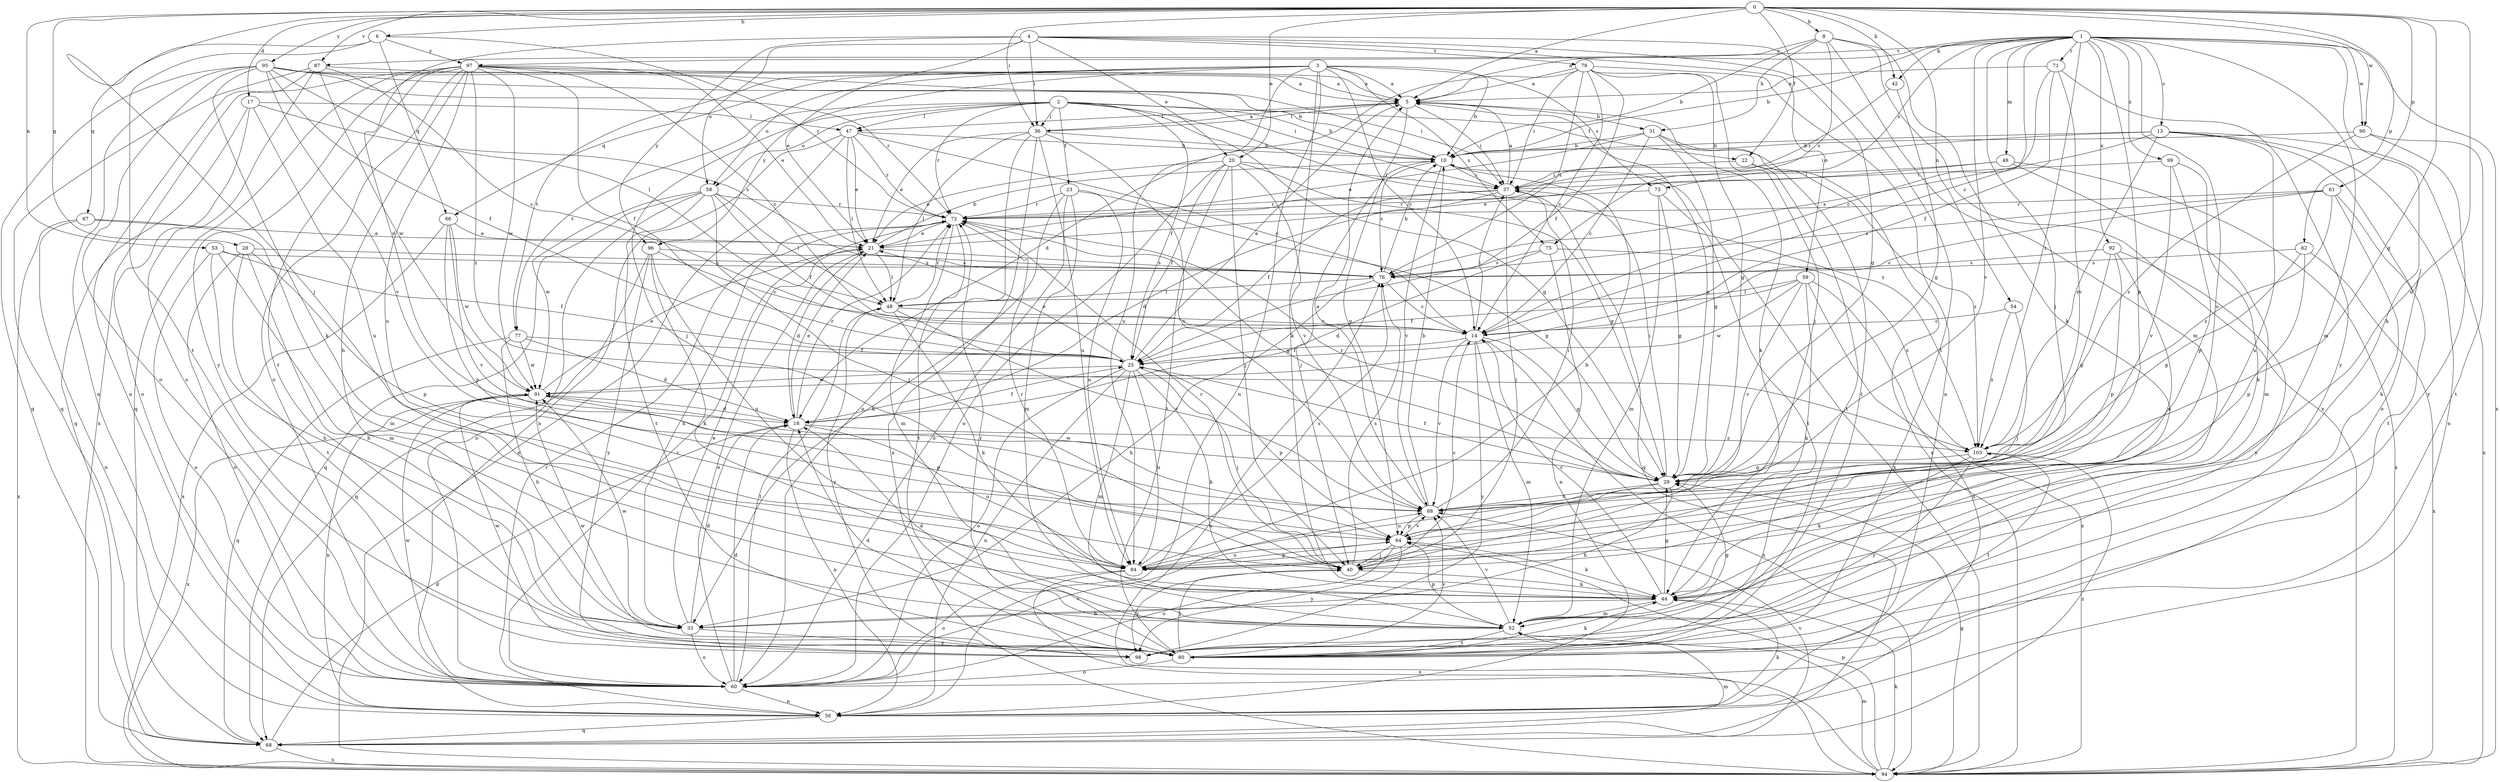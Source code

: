 strict digraph  {
0;
1;
2;
3;
4;
5;
6;
8;
10;
13;
14;
17;
18;
20;
21;
22;
23;
25;
28;
29;
31;
33;
36;
37;
40;
42;
44;
47;
48;
49;
52;
53;
54;
56;
58;
59;
60;
61;
62;
64;
66;
67;
68;
71;
72;
73;
75;
76;
77;
79;
80;
84;
87;
88;
90;
91;
92;
94;
95;
96;
97;
98;
99;
103;
0 -> 5  [label=a];
0 -> 6  [label=b];
0 -> 8  [label=b];
0 -> 17  [label=d];
0 -> 20  [label=e];
0 -> 22  [label=f];
0 -> 28  [label=g];
0 -> 29  [label=g];
0 -> 36  [label=i];
0 -> 40  [label=j];
0 -> 42  [label=k];
0 -> 53  [label=n];
0 -> 54  [label=n];
0 -> 61  [label=p];
0 -> 62  [label=p];
0 -> 84  [label=u];
0 -> 87  [label=v];
0 -> 90  [label=w];
0 -> 95  [label=y];
1 -> 5  [label=a];
1 -> 10  [label=b];
1 -> 13  [label=c];
1 -> 14  [label=c];
1 -> 40  [label=j];
1 -> 42  [label=k];
1 -> 44  [label=k];
1 -> 49  [label=m];
1 -> 52  [label=m];
1 -> 64  [label=p];
1 -> 71  [label=r];
1 -> 73  [label=s];
1 -> 84  [label=u];
1 -> 87  [label=v];
1 -> 88  [label=v];
1 -> 90  [label=w];
1 -> 92  [label=x];
1 -> 94  [label=x];
1 -> 99  [label=z];
1 -> 103  [label=z];
2 -> 10  [label=b];
2 -> 22  [label=f];
2 -> 23  [label=f];
2 -> 25  [label=f];
2 -> 29  [label=g];
2 -> 36  [label=i];
2 -> 40  [label=j];
2 -> 47  [label=l];
2 -> 58  [label=o];
2 -> 72  [label=r];
2 -> 77  [label=t];
2 -> 103  [label=z];
3 -> 5  [label=a];
3 -> 10  [label=b];
3 -> 14  [label=c];
3 -> 44  [label=k];
3 -> 56  [label=n];
3 -> 58  [label=o];
3 -> 66  [label=q];
3 -> 73  [label=s];
3 -> 75  [label=s];
3 -> 77  [label=t];
3 -> 84  [label=u];
3 -> 96  [label=y];
4 -> 18  [label=d];
4 -> 20  [label=e];
4 -> 21  [label=e];
4 -> 29  [label=g];
4 -> 36  [label=i];
4 -> 58  [label=o];
4 -> 59  [label=o];
4 -> 79  [label=t];
4 -> 80  [label=t];
4 -> 96  [label=y];
5 -> 31  [label=h];
5 -> 36  [label=i];
5 -> 37  [label=i];
5 -> 44  [label=k];
5 -> 47  [label=l];
5 -> 64  [label=p];
6 -> 66  [label=q];
6 -> 67  [label=q];
6 -> 72  [label=r];
6 -> 80  [label=t];
6 -> 97  [label=y];
8 -> 10  [label=b];
8 -> 31  [label=h];
8 -> 44  [label=k];
8 -> 52  [label=m];
8 -> 75  [label=s];
8 -> 94  [label=x];
8 -> 97  [label=y];
10 -> 37  [label=i];
10 -> 40  [label=j];
10 -> 76  [label=s];
10 -> 88  [label=v];
10 -> 94  [label=x];
13 -> 10  [label=b];
13 -> 37  [label=i];
13 -> 56  [label=n];
13 -> 60  [label=o];
13 -> 76  [label=s];
13 -> 84  [label=u];
13 -> 94  [label=x];
13 -> 103  [label=z];
14 -> 25  [label=f];
14 -> 29  [label=g];
14 -> 37  [label=i];
14 -> 52  [label=m];
14 -> 88  [label=v];
14 -> 94  [label=x];
14 -> 98  [label=y];
17 -> 47  [label=l];
17 -> 60  [label=o];
17 -> 68  [label=q];
17 -> 76  [label=s];
17 -> 84  [label=u];
18 -> 21  [label=e];
18 -> 25  [label=f];
18 -> 56  [label=n];
18 -> 72  [label=r];
18 -> 84  [label=u];
18 -> 103  [label=z];
20 -> 21  [label=e];
20 -> 25  [label=f];
20 -> 29  [label=g];
20 -> 37  [label=i];
20 -> 40  [label=j];
20 -> 60  [label=o];
20 -> 80  [label=t];
20 -> 88  [label=v];
21 -> 10  [label=b];
21 -> 18  [label=d];
21 -> 48  [label=l];
21 -> 76  [label=s];
22 -> 37  [label=i];
22 -> 80  [label=t];
22 -> 103  [label=z];
23 -> 29  [label=g];
23 -> 33  [label=h];
23 -> 52  [label=m];
23 -> 60  [label=o];
23 -> 72  [label=r];
23 -> 84  [label=u];
25 -> 5  [label=a];
25 -> 21  [label=e];
25 -> 40  [label=j];
25 -> 44  [label=k];
25 -> 52  [label=m];
25 -> 56  [label=n];
25 -> 60  [label=o];
25 -> 64  [label=p];
25 -> 84  [label=u];
25 -> 91  [label=w];
28 -> 33  [label=h];
28 -> 60  [label=o];
28 -> 64  [label=p];
28 -> 76  [label=s];
28 -> 80  [label=t];
29 -> 5  [label=a];
29 -> 25  [label=f];
29 -> 33  [label=h];
29 -> 37  [label=i];
29 -> 72  [label=r];
29 -> 84  [label=u];
29 -> 88  [label=v];
29 -> 91  [label=w];
31 -> 10  [label=b];
31 -> 14  [label=c];
31 -> 21  [label=e];
31 -> 29  [label=g];
31 -> 80  [label=t];
31 -> 94  [label=x];
33 -> 18  [label=d];
33 -> 21  [label=e];
33 -> 60  [label=o];
33 -> 91  [label=w];
33 -> 98  [label=y];
36 -> 5  [label=a];
36 -> 10  [label=b];
36 -> 21  [label=e];
36 -> 48  [label=l];
36 -> 60  [label=o];
36 -> 84  [label=u];
36 -> 88  [label=v];
36 -> 94  [label=x];
37 -> 5  [label=a];
37 -> 18  [label=d];
37 -> 25  [label=f];
37 -> 40  [label=j];
37 -> 68  [label=q];
37 -> 72  [label=r];
40 -> 14  [label=c];
40 -> 44  [label=k];
40 -> 72  [label=r];
40 -> 76  [label=s];
40 -> 98  [label=y];
42 -> 29  [label=g];
42 -> 72  [label=r];
44 -> 14  [label=c];
44 -> 29  [label=g];
44 -> 33  [label=h];
44 -> 52  [label=m];
47 -> 10  [label=b];
47 -> 14  [label=c];
47 -> 21  [label=e];
47 -> 48  [label=l];
47 -> 56  [label=n];
47 -> 72  [label=r];
47 -> 94  [label=x];
48 -> 14  [label=c];
48 -> 44  [label=k];
48 -> 72  [label=r];
48 -> 88  [label=v];
48 -> 98  [label=y];
49 -> 21  [label=e];
49 -> 37  [label=i];
49 -> 52  [label=m];
49 -> 94  [label=x];
52 -> 18  [label=d];
52 -> 29  [label=g];
52 -> 64  [label=p];
52 -> 80  [label=t];
52 -> 88  [label=v];
53 -> 25  [label=f];
53 -> 33  [label=h];
53 -> 52  [label=m];
53 -> 60  [label=o];
53 -> 76  [label=s];
54 -> 14  [label=c];
54 -> 40  [label=j];
54 -> 103  [label=z];
56 -> 44  [label=k];
56 -> 68  [label=q];
56 -> 72  [label=r];
58 -> 25  [label=f];
58 -> 40  [label=j];
58 -> 48  [label=l];
58 -> 60  [label=o];
58 -> 68  [label=q];
58 -> 72  [label=r];
58 -> 80  [label=t];
58 -> 91  [label=w];
59 -> 25  [label=f];
59 -> 44  [label=k];
59 -> 48  [label=l];
59 -> 56  [label=n];
59 -> 88  [label=v];
59 -> 91  [label=w];
59 -> 94  [label=x];
60 -> 18  [label=d];
60 -> 21  [label=e];
60 -> 48  [label=l];
60 -> 56  [label=n];
60 -> 72  [label=r];
60 -> 88  [label=v];
60 -> 91  [label=w];
61 -> 14  [label=c];
61 -> 44  [label=k];
61 -> 72  [label=r];
61 -> 76  [label=s];
61 -> 80  [label=t];
61 -> 103  [label=z];
62 -> 29  [label=g];
62 -> 64  [label=p];
62 -> 76  [label=s];
62 -> 94  [label=x];
64 -> 40  [label=j];
64 -> 44  [label=k];
64 -> 60  [label=o];
64 -> 84  [label=u];
64 -> 88  [label=v];
64 -> 98  [label=y];
66 -> 21  [label=e];
66 -> 64  [label=p];
66 -> 88  [label=v];
66 -> 91  [label=w];
66 -> 94  [label=x];
67 -> 21  [label=e];
67 -> 52  [label=m];
67 -> 56  [label=n];
67 -> 94  [label=x];
68 -> 18  [label=d];
68 -> 52  [label=m];
68 -> 88  [label=v];
68 -> 94  [label=x];
68 -> 103  [label=z];
71 -> 5  [label=a];
71 -> 14  [label=c];
71 -> 25  [label=f];
71 -> 88  [label=v];
71 -> 98  [label=y];
72 -> 21  [label=e];
72 -> 29  [label=g];
72 -> 33  [label=h];
72 -> 52  [label=m];
72 -> 80  [label=t];
73 -> 29  [label=g];
73 -> 52  [label=m];
73 -> 72  [label=r];
73 -> 80  [label=t];
75 -> 18  [label=d];
75 -> 56  [label=n];
75 -> 76  [label=s];
75 -> 103  [label=z];
76 -> 10  [label=b];
76 -> 14  [label=c];
76 -> 33  [label=h];
76 -> 48  [label=l];
77 -> 18  [label=d];
77 -> 25  [label=f];
77 -> 33  [label=h];
77 -> 68  [label=q];
77 -> 91  [label=w];
79 -> 5  [label=a];
79 -> 14  [label=c];
79 -> 18  [label=d];
79 -> 25  [label=f];
79 -> 29  [label=g];
79 -> 37  [label=i];
79 -> 40  [label=j];
79 -> 56  [label=n];
79 -> 76  [label=s];
80 -> 18  [label=d];
80 -> 40  [label=j];
80 -> 44  [label=k];
80 -> 60  [label=o];
80 -> 72  [label=r];
80 -> 88  [label=v];
80 -> 91  [label=w];
84 -> 10  [label=b];
84 -> 60  [label=o];
84 -> 64  [label=p];
84 -> 72  [label=r];
84 -> 76  [label=s];
84 -> 94  [label=x];
87 -> 5  [label=a];
87 -> 14  [label=c];
87 -> 56  [label=n];
87 -> 60  [label=o];
87 -> 68  [label=q];
87 -> 91  [label=w];
88 -> 5  [label=a];
88 -> 10  [label=b];
88 -> 37  [label=i];
88 -> 64  [label=p];
90 -> 10  [label=b];
90 -> 80  [label=t];
90 -> 98  [label=y];
90 -> 103  [label=z];
91 -> 18  [label=d];
91 -> 21  [label=e];
91 -> 56  [label=n];
91 -> 64  [label=p];
91 -> 94  [label=x];
92 -> 29  [label=g];
92 -> 64  [label=p];
92 -> 76  [label=s];
92 -> 84  [label=u];
92 -> 98  [label=y];
94 -> 29  [label=g];
94 -> 44  [label=k];
94 -> 52  [label=m];
94 -> 64  [label=p];
94 -> 76  [label=s];
95 -> 5  [label=a];
95 -> 10  [label=b];
95 -> 25  [label=f];
95 -> 37  [label=i];
95 -> 44  [label=k];
95 -> 48  [label=l];
95 -> 56  [label=n];
95 -> 60  [label=o];
95 -> 68  [label=q];
95 -> 72  [label=r];
95 -> 88  [label=v];
96 -> 14  [label=c];
96 -> 44  [label=k];
96 -> 68  [label=q];
96 -> 76  [label=s];
96 -> 84  [label=u];
96 -> 98  [label=y];
97 -> 5  [label=a];
97 -> 14  [label=c];
97 -> 21  [label=e];
97 -> 25  [label=f];
97 -> 33  [label=h];
97 -> 37  [label=i];
97 -> 60  [label=o];
97 -> 68  [label=q];
97 -> 80  [label=t];
97 -> 84  [label=u];
97 -> 91  [label=w];
97 -> 94  [label=x];
97 -> 98  [label=y];
97 -> 103  [label=z];
98 -> 91  [label=w];
99 -> 37  [label=i];
99 -> 44  [label=k];
99 -> 64  [label=p];
99 -> 88  [label=v];
103 -> 29  [label=g];
103 -> 44  [label=k];
103 -> 80  [label=t];
103 -> 98  [label=y];
}
